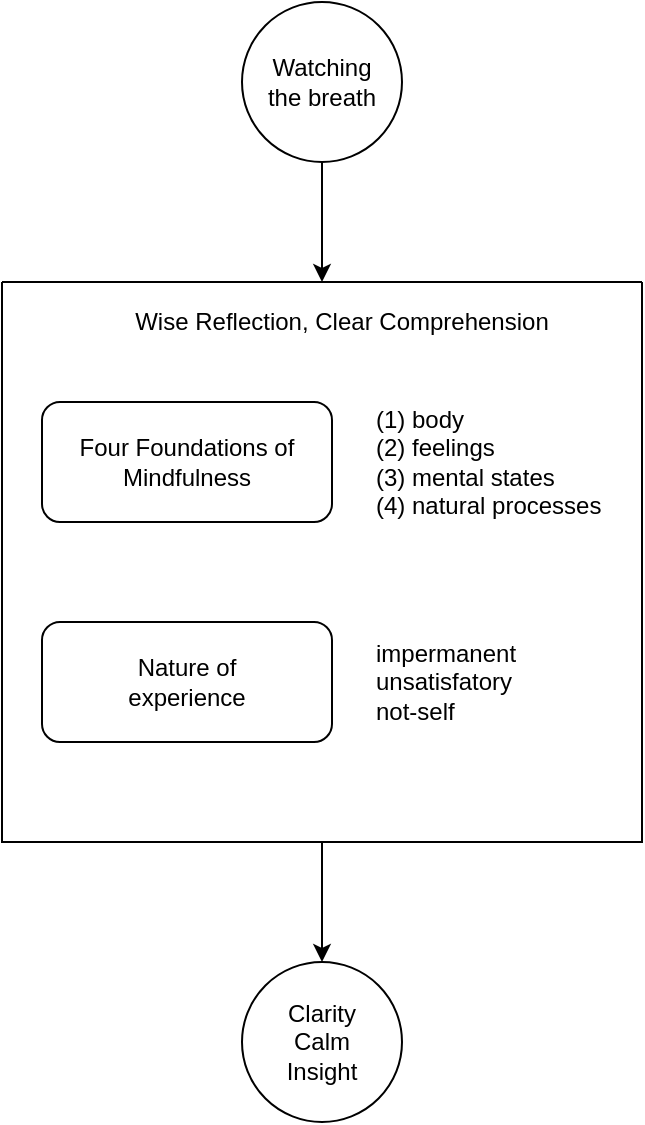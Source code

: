 <mxfile version="15.4.0" type="device"><diagram id="v9Vrka3nTFy4cIafBpXr" name="Page-1"><mxGraphModel dx="1422" dy="843" grid="1" gridSize="10" guides="1" tooltips="1" connect="1" arrows="1" fold="1" page="0" pageScale="1" pageWidth="827" pageHeight="1169" math="0" shadow="0"><root><mxCell id="0"/><mxCell id="1" parent="0"/><mxCell id="eWDwUonwVaLU7wgiBNK_-19" style="edgeStyle=orthogonalEdgeStyle;rounded=0;orthogonalLoop=1;jettySize=auto;html=1;" edge="1" parent="1" source="eWDwUonwVaLU7wgiBNK_-2" target="eWDwUonwVaLU7wgiBNK_-13"><mxGeometry relative="1" as="geometry"/></mxCell><mxCell id="eWDwUonwVaLU7wgiBNK_-2" value="Watching&lt;br&gt;the breath" style="ellipse;whiteSpace=wrap;html=1;aspect=fixed;" vertex="1" parent="1"><mxGeometry x="240" y="260" width="80" height="80" as="geometry"/></mxCell><mxCell id="eWDwUonwVaLU7wgiBNK_-11" value="Clarity&lt;br&gt;Calm&lt;br&gt;Insight" style="ellipse;whiteSpace=wrap;html=1;aspect=fixed;" vertex="1" parent="1"><mxGeometry x="240" y="740" width="80" height="80" as="geometry"/></mxCell><mxCell id="eWDwUonwVaLU7wgiBNK_-16" style="edgeStyle=orthogonalEdgeStyle;rounded=0;orthogonalLoop=1;jettySize=auto;html=1;entryX=0.5;entryY=0;entryDx=0;entryDy=0;" edge="1" parent="1" source="eWDwUonwVaLU7wgiBNK_-13" target="eWDwUonwVaLU7wgiBNK_-11"><mxGeometry relative="1" as="geometry"/></mxCell><mxCell id="eWDwUonwVaLU7wgiBNK_-13" value="" style="swimlane;startSize=0;" vertex="1" parent="1"><mxGeometry x="120" y="400" width="320" height="280" as="geometry"/></mxCell><mxCell id="eWDwUonwVaLU7wgiBNK_-3" value="&lt;span&gt;(1) body&lt;/span&gt;&lt;br&gt;&lt;span&gt;(2) feelings&lt;/span&gt;&lt;br&gt;&lt;span&gt;(3) mental states&lt;/span&gt;&lt;br&gt;&lt;div&gt;(4)&amp;nbsp;&lt;span&gt;natural processes&lt;/span&gt;&lt;/div&gt;" style="text;html=1;strokeColor=none;fillColor=none;align=left;verticalAlign=middle;whiteSpace=wrap;rounded=0;" vertex="1" parent="eWDwUonwVaLU7wgiBNK_-13"><mxGeometry x="185" y="50" width="130" height="80" as="geometry"/></mxCell><mxCell id="eWDwUonwVaLU7wgiBNK_-5" value="Four Foundations of Mindfulness" style="rounded=1;whiteSpace=wrap;html=1;" vertex="1" parent="eWDwUonwVaLU7wgiBNK_-13"><mxGeometry x="20" y="60" width="145" height="60" as="geometry"/></mxCell><mxCell id="eWDwUonwVaLU7wgiBNK_-9" value="Nature of&lt;br&gt;experience" style="rounded=1;whiteSpace=wrap;html=1;" vertex="1" parent="eWDwUonwVaLU7wgiBNK_-13"><mxGeometry x="20" y="170" width="145" height="60" as="geometry"/></mxCell><mxCell id="eWDwUonwVaLU7wgiBNK_-10" value="impermanent&lt;br&gt;unsatisfatory&lt;br&gt;&lt;div&gt;&lt;span&gt;not-self&lt;/span&gt;&lt;/div&gt;" style="text;html=1;strokeColor=none;fillColor=none;align=left;verticalAlign=middle;whiteSpace=wrap;rounded=0;" vertex="1" parent="eWDwUonwVaLU7wgiBNK_-13"><mxGeometry x="185" y="170" width="90" height="60" as="geometry"/></mxCell><mxCell id="eWDwUonwVaLU7wgiBNK_-12" value="Wise Reflection, Clear Comprehension" style="text;html=1;strokeColor=none;fillColor=none;align=center;verticalAlign=middle;whiteSpace=wrap;rounded=0;" vertex="1" parent="eWDwUonwVaLU7wgiBNK_-13"><mxGeometry x="30" y="5" width="280" height="30" as="geometry"/></mxCell></root></mxGraphModel></diagram></mxfile>